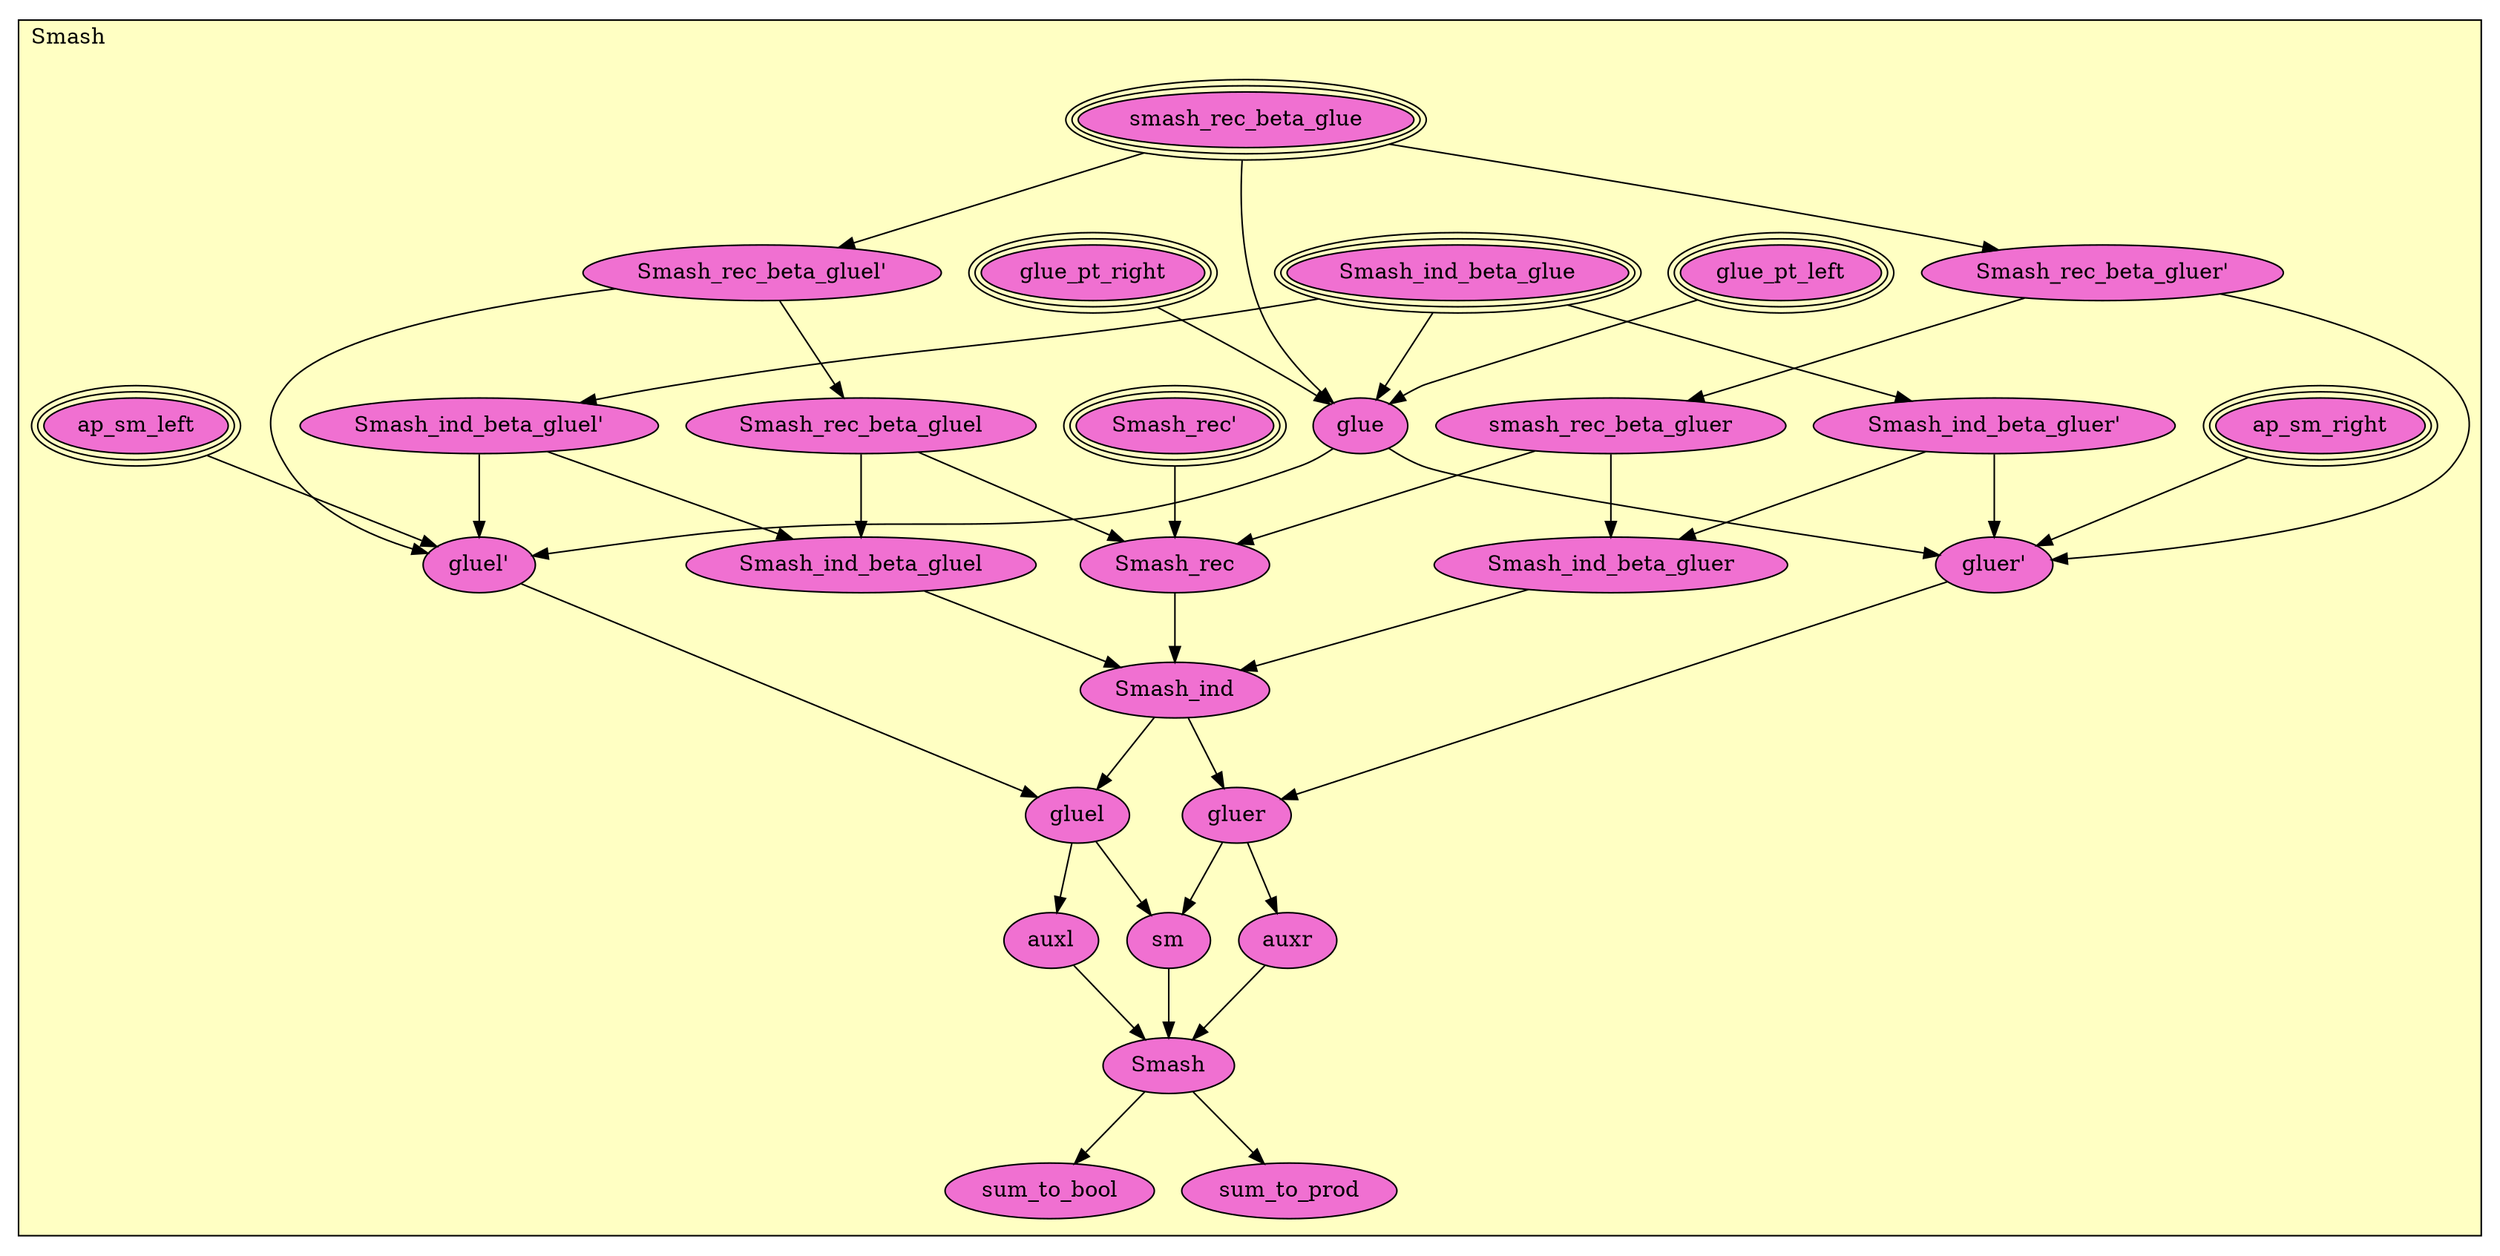 digraph HoTT_Homotopy_Smash {
  graph [ratio=0.5]
  node [style=filled]
Smash_smash_rec_beta_glue [label="smash_rec_beta_glue", URL=<Smash.html#smash_rec_beta_glue>, peripheries=3, fillcolor="#F070D1"] ;
Smash_Smash_rec_beta_gluer_ [label="Smash_rec_beta_gluer'", URL=<Smash.html#Smash_rec_beta_gluer'>, fillcolor="#F070D1"] ;
Smash_Smash_rec_beta_gluel_ [label="Smash_rec_beta_gluel'", URL=<Smash.html#Smash_rec_beta_gluel'>, fillcolor="#F070D1"] ;
Smash_smash_rec_beta_gluer [label="smash_rec_beta_gluer", URL=<Smash.html#smash_rec_beta_gluer>, fillcolor="#F070D1"] ;
Smash_Smash_rec_beta_gluel [label="Smash_rec_beta_gluel", URL=<Smash.html#Smash_rec_beta_gluel>, fillcolor="#F070D1"] ;
Smash_Smash_rec_ [label="Smash_rec'", URL=<Smash.html#Smash_rec'>, peripheries=3, fillcolor="#F070D1"] ;
Smash_Smash_rec [label="Smash_rec", URL=<Smash.html#Smash_rec>, fillcolor="#F070D1"] ;
Smash_Smash_ind_beta_glue [label="Smash_ind_beta_glue", URL=<Smash.html#Smash_ind_beta_glue>, peripheries=3, fillcolor="#F070D1"] ;
Smash_Smash_ind_beta_gluer_ [label="Smash_ind_beta_gluer'", URL=<Smash.html#Smash_ind_beta_gluer'>, fillcolor="#F070D1"] ;
Smash_Smash_ind_beta_gluel_ [label="Smash_ind_beta_gluel'", URL=<Smash.html#Smash_ind_beta_gluel'>, fillcolor="#F070D1"] ;
Smash_Smash_ind_beta_gluer [label="Smash_ind_beta_gluer", URL=<Smash.html#Smash_ind_beta_gluer>, fillcolor="#F070D1"] ;
Smash_Smash_ind_beta_gluel [label="Smash_ind_beta_gluel", URL=<Smash.html#Smash_ind_beta_gluel>, fillcolor="#F070D1"] ;
Smash_Smash_ind [label="Smash_ind", URL=<Smash.html#Smash_ind>, fillcolor="#F070D1"] ;
Smash_ap_sm_right [label="ap_sm_right", URL=<Smash.html#ap_sm_right>, peripheries=3, fillcolor="#F070D1"] ;
Smash_ap_sm_left [label="ap_sm_left", URL=<Smash.html#ap_sm_left>, peripheries=3, fillcolor="#F070D1"] ;
Smash_glue_pt_right [label="glue_pt_right", URL=<Smash.html#glue_pt_right>, peripheries=3, fillcolor="#F070D1"] ;
Smash_glue_pt_left [label="glue_pt_left", URL=<Smash.html#glue_pt_left>, peripheries=3, fillcolor="#F070D1"] ;
Smash_glue [label="glue", URL=<Smash.html#glue>, fillcolor="#F070D1"] ;
Smash_gluer_ [label="gluer'", URL=<Smash.html#gluer'>, fillcolor="#F070D1"] ;
Smash_gluel_ [label="gluel'", URL=<Smash.html#gluel'>, fillcolor="#F070D1"] ;
Smash_gluer [label="gluer", URL=<Smash.html#gluer>, fillcolor="#F070D1"] ;
Smash_gluel [label="gluel", URL=<Smash.html#gluel>, fillcolor="#F070D1"] ;
Smash_auxr [label="auxr", URL=<Smash.html#auxr>, fillcolor="#F070D1"] ;
Smash_auxl [label="auxl", URL=<Smash.html#auxl>, fillcolor="#F070D1"] ;
Smash_sm [label="sm", URL=<Smash.html#sm>, fillcolor="#F070D1"] ;
Smash_Smash [label="Smash", URL=<Smash.html#Smash>, fillcolor="#F070D1"] ;
Smash_sum_to_bool [label="sum_to_bool", URL=<Smash.html#sum_to_bool>, fillcolor="#F070D1"] ;
Smash_sum_to_prod [label="sum_to_prod", URL=<Smash.html#sum_to_prod>, fillcolor="#F070D1"] ;
  Smash_smash_rec_beta_glue -> Smash_Smash_rec_beta_gluer_ [] ;
  Smash_smash_rec_beta_glue -> Smash_Smash_rec_beta_gluel_ [] ;
  Smash_smash_rec_beta_glue -> Smash_glue [] ;
  Smash_Smash_rec_beta_gluer_ -> Smash_smash_rec_beta_gluer [] ;
  Smash_Smash_rec_beta_gluer_ -> Smash_gluer_ [] ;
  Smash_Smash_rec_beta_gluel_ -> Smash_Smash_rec_beta_gluel [] ;
  Smash_Smash_rec_beta_gluel_ -> Smash_gluel_ [] ;
  Smash_smash_rec_beta_gluer -> Smash_Smash_rec [] ;
  Smash_smash_rec_beta_gluer -> Smash_Smash_ind_beta_gluer [] ;
  Smash_Smash_rec_beta_gluel -> Smash_Smash_rec [] ;
  Smash_Smash_rec_beta_gluel -> Smash_Smash_ind_beta_gluel [] ;
  Smash_Smash_rec_ -> Smash_Smash_rec [] ;
  Smash_Smash_rec -> Smash_Smash_ind [] ;
  Smash_Smash_ind_beta_glue -> Smash_Smash_ind_beta_gluer_ [] ;
  Smash_Smash_ind_beta_glue -> Smash_Smash_ind_beta_gluel_ [] ;
  Smash_Smash_ind_beta_glue -> Smash_glue [] ;
  Smash_Smash_ind_beta_gluer_ -> Smash_Smash_ind_beta_gluer [] ;
  Smash_Smash_ind_beta_gluer_ -> Smash_gluer_ [] ;
  Smash_Smash_ind_beta_gluel_ -> Smash_Smash_ind_beta_gluel [] ;
  Smash_Smash_ind_beta_gluel_ -> Smash_gluel_ [] ;
  Smash_Smash_ind_beta_gluer -> Smash_Smash_ind [] ;
  Smash_Smash_ind_beta_gluel -> Smash_Smash_ind [] ;
  Smash_Smash_ind -> Smash_gluer [] ;
  Smash_Smash_ind -> Smash_gluel [] ;
  Smash_ap_sm_right -> Smash_gluer_ [] ;
  Smash_ap_sm_left -> Smash_gluel_ [] ;
  Smash_glue_pt_right -> Smash_glue [] ;
  Smash_glue_pt_left -> Smash_glue [] ;
  Smash_glue -> Smash_gluer_ [] ;
  Smash_glue -> Smash_gluel_ [] ;
  Smash_gluer_ -> Smash_gluer [] ;
  Smash_gluel_ -> Smash_gluel [] ;
  Smash_gluer -> Smash_auxr [] ;
  Smash_gluer -> Smash_sm [] ;
  Smash_gluel -> Smash_auxl [] ;
  Smash_gluel -> Smash_sm [] ;
  Smash_auxr -> Smash_Smash [] ;
  Smash_auxl -> Smash_Smash [] ;
  Smash_sm -> Smash_Smash [] ;
  Smash_Smash -> Smash_sum_to_bool [] ;
  Smash_Smash -> Smash_sum_to_prod [] ;
subgraph cluster_Smash { label="Smash"; fillcolor="#FFFFC3"; labeljust=l; style=filled 
Smash_sum_to_prod; Smash_sum_to_bool; Smash_Smash; Smash_sm; Smash_auxl; Smash_auxr; Smash_gluel; Smash_gluer; Smash_gluel_; Smash_gluer_; Smash_glue; Smash_glue_pt_left; Smash_glue_pt_right; Smash_ap_sm_left; Smash_ap_sm_right; Smash_Smash_ind; Smash_Smash_ind_beta_gluel; Smash_Smash_ind_beta_gluer; Smash_Smash_ind_beta_gluel_; Smash_Smash_ind_beta_gluer_; Smash_Smash_ind_beta_glue; Smash_Smash_rec; Smash_Smash_rec_; Smash_Smash_rec_beta_gluel; Smash_smash_rec_beta_gluer; Smash_Smash_rec_beta_gluel_; Smash_Smash_rec_beta_gluer_; Smash_smash_rec_beta_glue; };
} /* END */
